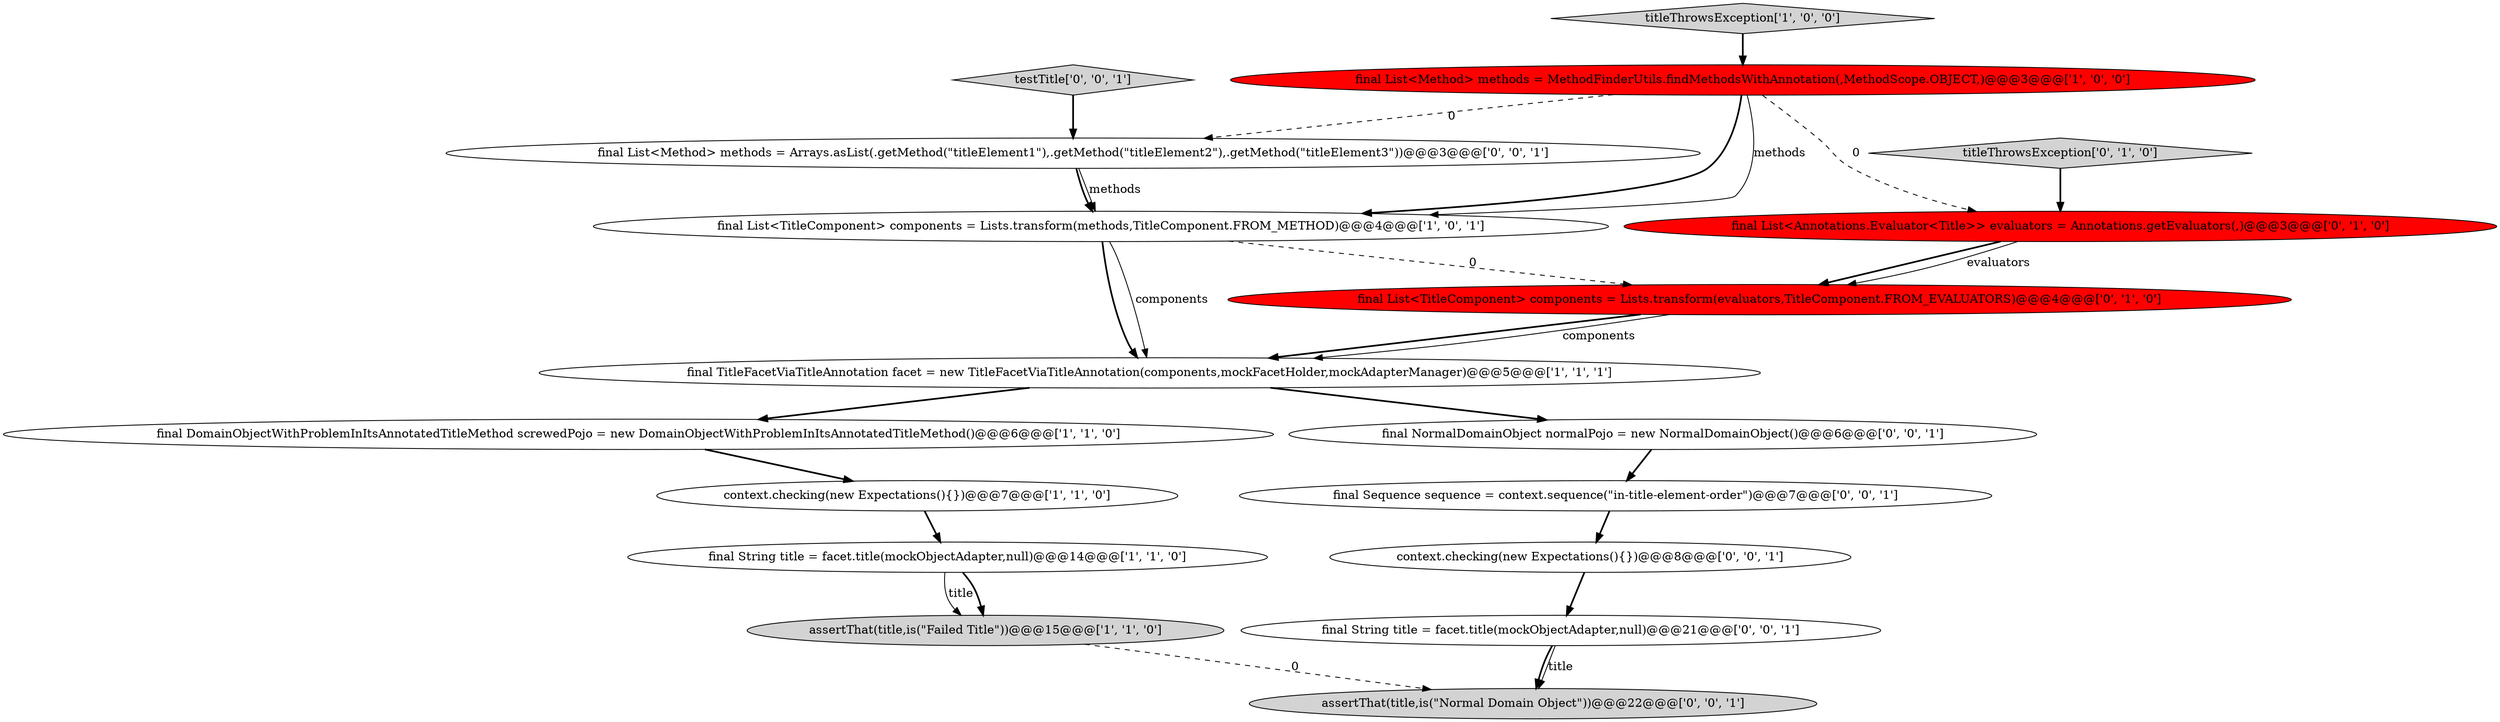 digraph {
7 [style = filled, label = "assertThat(title,is(\"Failed Title\"))@@@15@@@['1', '1', '0']", fillcolor = lightgray, shape = ellipse image = "AAA0AAABBB1BBB"];
10 [style = filled, label = "final List<TitleComponent> components = Lists.transform(evaluators,TitleComponent.FROM_EVALUATORS)@@@4@@@['0', '1', '0']", fillcolor = red, shape = ellipse image = "AAA1AAABBB2BBB"];
2 [style = filled, label = "context.checking(new Expectations(){})@@@7@@@['1', '1', '0']", fillcolor = white, shape = ellipse image = "AAA0AAABBB1BBB"];
0 [style = filled, label = "final DomainObjectWithProblemInItsAnnotatedTitleMethod screwedPojo = new DomainObjectWithProblemInItsAnnotatedTitleMethod()@@@6@@@['1', '1', '0']", fillcolor = white, shape = ellipse image = "AAA0AAABBB1BBB"];
3 [style = filled, label = "titleThrowsException['1', '0', '0']", fillcolor = lightgray, shape = diamond image = "AAA0AAABBB1BBB"];
17 [style = filled, label = "final NormalDomainObject normalPojo = new NormalDomainObject()@@@6@@@['0', '0', '1']", fillcolor = white, shape = ellipse image = "AAA0AAABBB3BBB"];
12 [style = filled, label = "assertThat(title,is(\"Normal Domain Object\"))@@@22@@@['0', '0', '1']", fillcolor = lightgray, shape = ellipse image = "AAA0AAABBB3BBB"];
6 [style = filled, label = "final List<Method> methods = MethodFinderUtils.findMethodsWithAnnotation(,MethodScope.OBJECT,)@@@3@@@['1', '0', '0']", fillcolor = red, shape = ellipse image = "AAA1AAABBB1BBB"];
9 [style = filled, label = "titleThrowsException['0', '1', '0']", fillcolor = lightgray, shape = diamond image = "AAA0AAABBB2BBB"];
14 [style = filled, label = "final Sequence sequence = context.sequence(\"in-title-element-order\")@@@7@@@['0', '0', '1']", fillcolor = white, shape = ellipse image = "AAA0AAABBB3BBB"];
15 [style = filled, label = "final String title = facet.title(mockObjectAdapter,null)@@@21@@@['0', '0', '1']", fillcolor = white, shape = ellipse image = "AAA0AAABBB3BBB"];
5 [style = filled, label = "final String title = facet.title(mockObjectAdapter,null)@@@14@@@['1', '1', '0']", fillcolor = white, shape = ellipse image = "AAA0AAABBB1BBB"];
4 [style = filled, label = "final TitleFacetViaTitleAnnotation facet = new TitleFacetViaTitleAnnotation(components,mockFacetHolder,mockAdapterManager)@@@5@@@['1', '1', '1']", fillcolor = white, shape = ellipse image = "AAA0AAABBB1BBB"];
1 [style = filled, label = "final List<TitleComponent> components = Lists.transform(methods,TitleComponent.FROM_METHOD)@@@4@@@['1', '0', '1']", fillcolor = white, shape = ellipse image = "AAA0AAABBB1BBB"];
8 [style = filled, label = "final List<Annotations.Evaluator<Title>> evaluators = Annotations.getEvaluators(,)@@@3@@@['0', '1', '0']", fillcolor = red, shape = ellipse image = "AAA1AAABBB2BBB"];
11 [style = filled, label = "final List<Method> methods = Arrays.asList(.getMethod(\"titleElement1\"),.getMethod(\"titleElement2\"),.getMethod(\"titleElement3\"))@@@3@@@['0', '0', '1']", fillcolor = white, shape = ellipse image = "AAA0AAABBB3BBB"];
16 [style = filled, label = "context.checking(new Expectations(){})@@@8@@@['0', '0', '1']", fillcolor = white, shape = ellipse image = "AAA0AAABBB3BBB"];
13 [style = filled, label = "testTitle['0', '0', '1']", fillcolor = lightgray, shape = diamond image = "AAA0AAABBB3BBB"];
14->16 [style = bold, label=""];
16->15 [style = bold, label=""];
8->10 [style = bold, label=""];
1->4 [style = bold, label=""];
6->8 [style = dashed, label="0"];
6->1 [style = solid, label="methods"];
5->7 [style = solid, label="title"];
4->17 [style = bold, label=""];
11->1 [style = bold, label=""];
0->2 [style = bold, label=""];
6->11 [style = dashed, label="0"];
3->6 [style = bold, label=""];
1->10 [style = dashed, label="0"];
9->8 [style = bold, label=""];
13->11 [style = bold, label=""];
1->4 [style = solid, label="components"];
11->1 [style = solid, label="methods"];
4->0 [style = bold, label=""];
6->1 [style = bold, label=""];
15->12 [style = solid, label="title"];
17->14 [style = bold, label=""];
10->4 [style = bold, label=""];
7->12 [style = dashed, label="0"];
5->7 [style = bold, label=""];
15->12 [style = bold, label=""];
8->10 [style = solid, label="evaluators"];
2->5 [style = bold, label=""];
10->4 [style = solid, label="components"];
}

